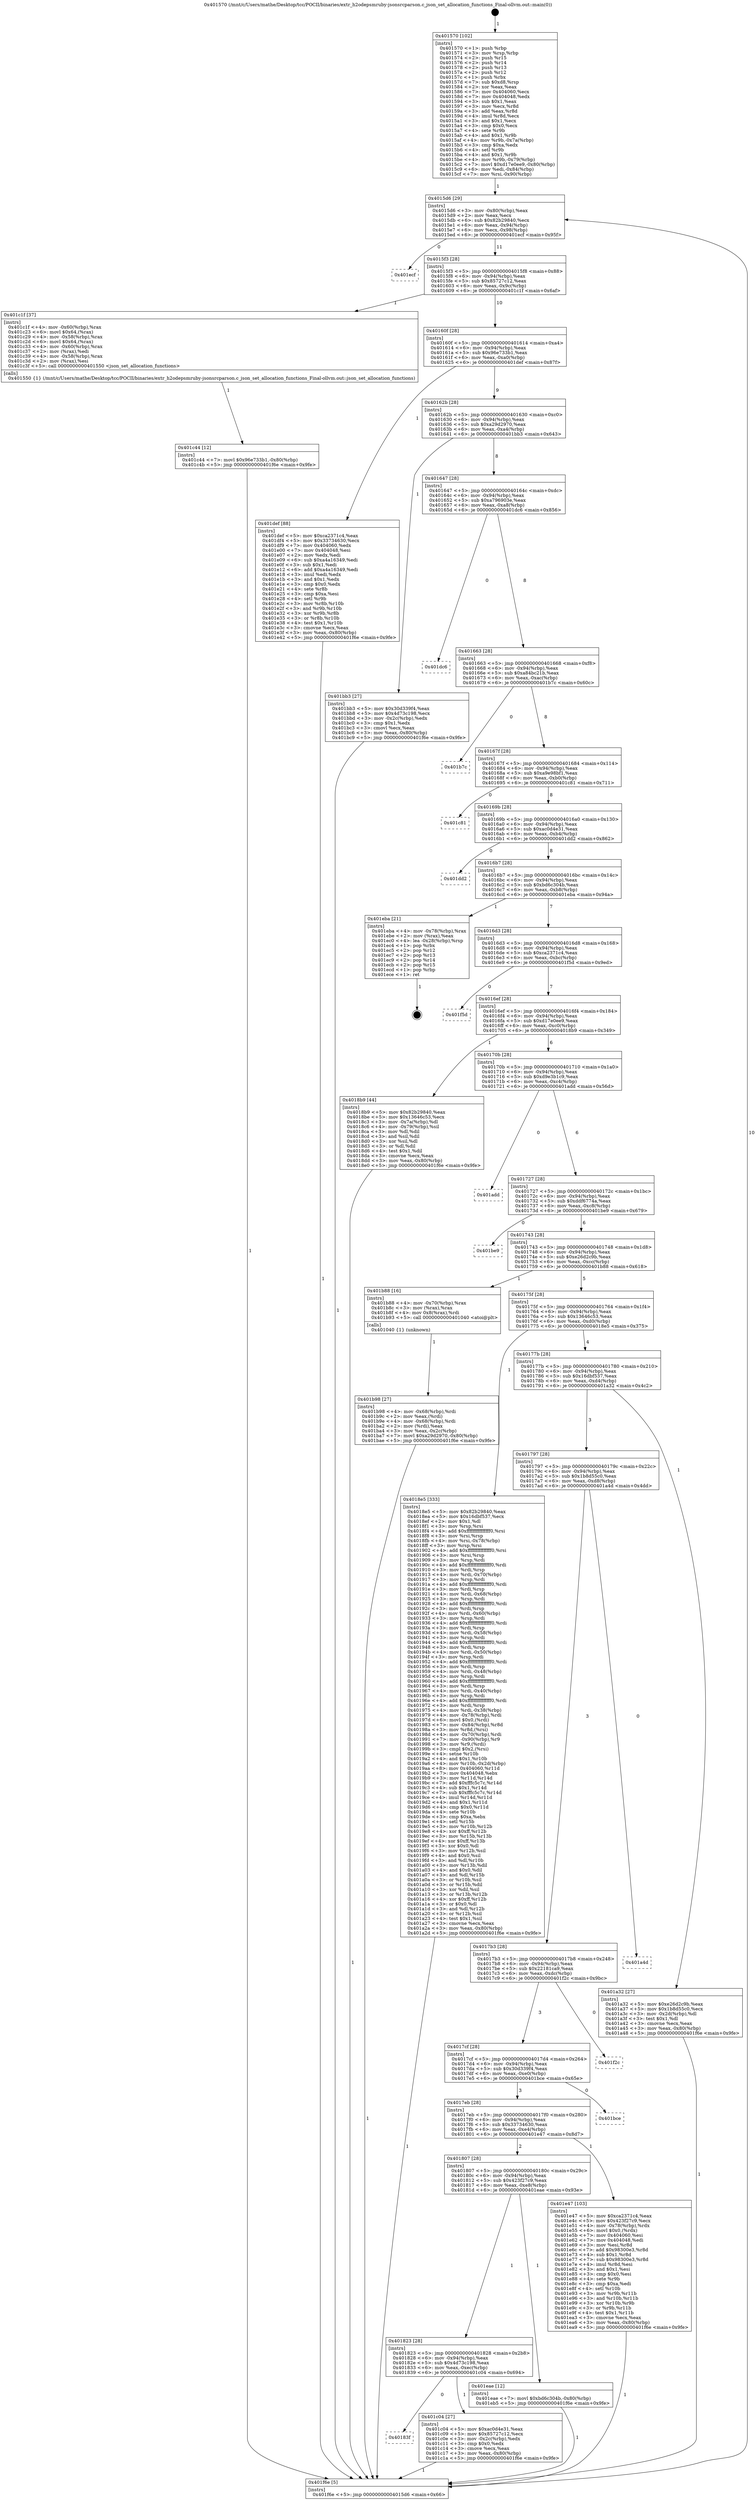 digraph "0x401570" {
  label = "0x401570 (/mnt/c/Users/mathe/Desktop/tcc/POCII/binaries/extr_h2odepsmruby-jsonsrcparson.c_json_set_allocation_functions_Final-ollvm.out::main(0))"
  labelloc = "t"
  node[shape=record]

  Entry [label="",width=0.3,height=0.3,shape=circle,fillcolor=black,style=filled]
  "0x4015d6" [label="{
     0x4015d6 [29]\l
     | [instrs]\l
     &nbsp;&nbsp;0x4015d6 \<+3\>: mov -0x80(%rbp),%eax\l
     &nbsp;&nbsp;0x4015d9 \<+2\>: mov %eax,%ecx\l
     &nbsp;&nbsp;0x4015db \<+6\>: sub $0x82b29840,%ecx\l
     &nbsp;&nbsp;0x4015e1 \<+6\>: mov %eax,-0x94(%rbp)\l
     &nbsp;&nbsp;0x4015e7 \<+6\>: mov %ecx,-0x98(%rbp)\l
     &nbsp;&nbsp;0x4015ed \<+6\>: je 0000000000401ecf \<main+0x95f\>\l
  }"]
  "0x401ecf" [label="{
     0x401ecf\l
  }", style=dashed]
  "0x4015f3" [label="{
     0x4015f3 [28]\l
     | [instrs]\l
     &nbsp;&nbsp;0x4015f3 \<+5\>: jmp 00000000004015f8 \<main+0x88\>\l
     &nbsp;&nbsp;0x4015f8 \<+6\>: mov -0x94(%rbp),%eax\l
     &nbsp;&nbsp;0x4015fe \<+5\>: sub $0x85727c12,%eax\l
     &nbsp;&nbsp;0x401603 \<+6\>: mov %eax,-0x9c(%rbp)\l
     &nbsp;&nbsp;0x401609 \<+6\>: je 0000000000401c1f \<main+0x6af\>\l
  }"]
  Exit [label="",width=0.3,height=0.3,shape=circle,fillcolor=black,style=filled,peripheries=2]
  "0x401c1f" [label="{
     0x401c1f [37]\l
     | [instrs]\l
     &nbsp;&nbsp;0x401c1f \<+4\>: mov -0x60(%rbp),%rax\l
     &nbsp;&nbsp;0x401c23 \<+6\>: movl $0x64,(%rax)\l
     &nbsp;&nbsp;0x401c29 \<+4\>: mov -0x58(%rbp),%rax\l
     &nbsp;&nbsp;0x401c2d \<+6\>: movl $0x64,(%rax)\l
     &nbsp;&nbsp;0x401c33 \<+4\>: mov -0x60(%rbp),%rax\l
     &nbsp;&nbsp;0x401c37 \<+2\>: mov (%rax),%edi\l
     &nbsp;&nbsp;0x401c39 \<+4\>: mov -0x58(%rbp),%rax\l
     &nbsp;&nbsp;0x401c3d \<+2\>: mov (%rax),%esi\l
     &nbsp;&nbsp;0x401c3f \<+5\>: call 0000000000401550 \<json_set_allocation_functions\>\l
     | [calls]\l
     &nbsp;&nbsp;0x401550 \{1\} (/mnt/c/Users/mathe/Desktop/tcc/POCII/binaries/extr_h2odepsmruby-jsonsrcparson.c_json_set_allocation_functions_Final-ollvm.out::json_set_allocation_functions)\l
  }"]
  "0x40160f" [label="{
     0x40160f [28]\l
     | [instrs]\l
     &nbsp;&nbsp;0x40160f \<+5\>: jmp 0000000000401614 \<main+0xa4\>\l
     &nbsp;&nbsp;0x401614 \<+6\>: mov -0x94(%rbp),%eax\l
     &nbsp;&nbsp;0x40161a \<+5\>: sub $0x96e733b1,%eax\l
     &nbsp;&nbsp;0x40161f \<+6\>: mov %eax,-0xa0(%rbp)\l
     &nbsp;&nbsp;0x401625 \<+6\>: je 0000000000401def \<main+0x87f\>\l
  }"]
  "0x401c44" [label="{
     0x401c44 [12]\l
     | [instrs]\l
     &nbsp;&nbsp;0x401c44 \<+7\>: movl $0x96e733b1,-0x80(%rbp)\l
     &nbsp;&nbsp;0x401c4b \<+5\>: jmp 0000000000401f6e \<main+0x9fe\>\l
  }"]
  "0x401def" [label="{
     0x401def [88]\l
     | [instrs]\l
     &nbsp;&nbsp;0x401def \<+5\>: mov $0xca2371c4,%eax\l
     &nbsp;&nbsp;0x401df4 \<+5\>: mov $0x33734630,%ecx\l
     &nbsp;&nbsp;0x401df9 \<+7\>: mov 0x404060,%edx\l
     &nbsp;&nbsp;0x401e00 \<+7\>: mov 0x404048,%esi\l
     &nbsp;&nbsp;0x401e07 \<+2\>: mov %edx,%edi\l
     &nbsp;&nbsp;0x401e09 \<+6\>: sub $0xa4a16349,%edi\l
     &nbsp;&nbsp;0x401e0f \<+3\>: sub $0x1,%edi\l
     &nbsp;&nbsp;0x401e12 \<+6\>: add $0xa4a16349,%edi\l
     &nbsp;&nbsp;0x401e18 \<+3\>: imul %edi,%edx\l
     &nbsp;&nbsp;0x401e1b \<+3\>: and $0x1,%edx\l
     &nbsp;&nbsp;0x401e1e \<+3\>: cmp $0x0,%edx\l
     &nbsp;&nbsp;0x401e21 \<+4\>: sete %r8b\l
     &nbsp;&nbsp;0x401e25 \<+3\>: cmp $0xa,%esi\l
     &nbsp;&nbsp;0x401e28 \<+4\>: setl %r9b\l
     &nbsp;&nbsp;0x401e2c \<+3\>: mov %r8b,%r10b\l
     &nbsp;&nbsp;0x401e2f \<+3\>: and %r9b,%r10b\l
     &nbsp;&nbsp;0x401e32 \<+3\>: xor %r9b,%r8b\l
     &nbsp;&nbsp;0x401e35 \<+3\>: or %r8b,%r10b\l
     &nbsp;&nbsp;0x401e38 \<+4\>: test $0x1,%r10b\l
     &nbsp;&nbsp;0x401e3c \<+3\>: cmovne %ecx,%eax\l
     &nbsp;&nbsp;0x401e3f \<+3\>: mov %eax,-0x80(%rbp)\l
     &nbsp;&nbsp;0x401e42 \<+5\>: jmp 0000000000401f6e \<main+0x9fe\>\l
  }"]
  "0x40162b" [label="{
     0x40162b [28]\l
     | [instrs]\l
     &nbsp;&nbsp;0x40162b \<+5\>: jmp 0000000000401630 \<main+0xc0\>\l
     &nbsp;&nbsp;0x401630 \<+6\>: mov -0x94(%rbp),%eax\l
     &nbsp;&nbsp;0x401636 \<+5\>: sub $0xa29d2970,%eax\l
     &nbsp;&nbsp;0x40163b \<+6\>: mov %eax,-0xa4(%rbp)\l
     &nbsp;&nbsp;0x401641 \<+6\>: je 0000000000401bb3 \<main+0x643\>\l
  }"]
  "0x40183f" [label="{
     0x40183f\l
  }", style=dashed]
  "0x401bb3" [label="{
     0x401bb3 [27]\l
     | [instrs]\l
     &nbsp;&nbsp;0x401bb3 \<+5\>: mov $0x30d339f4,%eax\l
     &nbsp;&nbsp;0x401bb8 \<+5\>: mov $0x4d73c198,%ecx\l
     &nbsp;&nbsp;0x401bbd \<+3\>: mov -0x2c(%rbp),%edx\l
     &nbsp;&nbsp;0x401bc0 \<+3\>: cmp $0x1,%edx\l
     &nbsp;&nbsp;0x401bc3 \<+3\>: cmovl %ecx,%eax\l
     &nbsp;&nbsp;0x401bc6 \<+3\>: mov %eax,-0x80(%rbp)\l
     &nbsp;&nbsp;0x401bc9 \<+5\>: jmp 0000000000401f6e \<main+0x9fe\>\l
  }"]
  "0x401647" [label="{
     0x401647 [28]\l
     | [instrs]\l
     &nbsp;&nbsp;0x401647 \<+5\>: jmp 000000000040164c \<main+0xdc\>\l
     &nbsp;&nbsp;0x40164c \<+6\>: mov -0x94(%rbp),%eax\l
     &nbsp;&nbsp;0x401652 \<+5\>: sub $0xa796903e,%eax\l
     &nbsp;&nbsp;0x401657 \<+6\>: mov %eax,-0xa8(%rbp)\l
     &nbsp;&nbsp;0x40165d \<+6\>: je 0000000000401dc6 \<main+0x856\>\l
  }"]
  "0x401c04" [label="{
     0x401c04 [27]\l
     | [instrs]\l
     &nbsp;&nbsp;0x401c04 \<+5\>: mov $0xac0d4e31,%eax\l
     &nbsp;&nbsp;0x401c09 \<+5\>: mov $0x85727c12,%ecx\l
     &nbsp;&nbsp;0x401c0e \<+3\>: mov -0x2c(%rbp),%edx\l
     &nbsp;&nbsp;0x401c11 \<+3\>: cmp $0x0,%edx\l
     &nbsp;&nbsp;0x401c14 \<+3\>: cmove %ecx,%eax\l
     &nbsp;&nbsp;0x401c17 \<+3\>: mov %eax,-0x80(%rbp)\l
     &nbsp;&nbsp;0x401c1a \<+5\>: jmp 0000000000401f6e \<main+0x9fe\>\l
  }"]
  "0x401dc6" [label="{
     0x401dc6\l
  }", style=dashed]
  "0x401663" [label="{
     0x401663 [28]\l
     | [instrs]\l
     &nbsp;&nbsp;0x401663 \<+5\>: jmp 0000000000401668 \<main+0xf8\>\l
     &nbsp;&nbsp;0x401668 \<+6\>: mov -0x94(%rbp),%eax\l
     &nbsp;&nbsp;0x40166e \<+5\>: sub $0xa84bc21b,%eax\l
     &nbsp;&nbsp;0x401673 \<+6\>: mov %eax,-0xac(%rbp)\l
     &nbsp;&nbsp;0x401679 \<+6\>: je 0000000000401b7c \<main+0x60c\>\l
  }"]
  "0x401823" [label="{
     0x401823 [28]\l
     | [instrs]\l
     &nbsp;&nbsp;0x401823 \<+5\>: jmp 0000000000401828 \<main+0x2b8\>\l
     &nbsp;&nbsp;0x401828 \<+6\>: mov -0x94(%rbp),%eax\l
     &nbsp;&nbsp;0x40182e \<+5\>: sub $0x4d73c198,%eax\l
     &nbsp;&nbsp;0x401833 \<+6\>: mov %eax,-0xec(%rbp)\l
     &nbsp;&nbsp;0x401839 \<+6\>: je 0000000000401c04 \<main+0x694\>\l
  }"]
  "0x401b7c" [label="{
     0x401b7c\l
  }", style=dashed]
  "0x40167f" [label="{
     0x40167f [28]\l
     | [instrs]\l
     &nbsp;&nbsp;0x40167f \<+5\>: jmp 0000000000401684 \<main+0x114\>\l
     &nbsp;&nbsp;0x401684 \<+6\>: mov -0x94(%rbp),%eax\l
     &nbsp;&nbsp;0x40168a \<+5\>: sub $0xa9e98bf1,%eax\l
     &nbsp;&nbsp;0x40168f \<+6\>: mov %eax,-0xb0(%rbp)\l
     &nbsp;&nbsp;0x401695 \<+6\>: je 0000000000401c81 \<main+0x711\>\l
  }"]
  "0x401eae" [label="{
     0x401eae [12]\l
     | [instrs]\l
     &nbsp;&nbsp;0x401eae \<+7\>: movl $0xbd6c304b,-0x80(%rbp)\l
     &nbsp;&nbsp;0x401eb5 \<+5\>: jmp 0000000000401f6e \<main+0x9fe\>\l
  }"]
  "0x401c81" [label="{
     0x401c81\l
  }", style=dashed]
  "0x40169b" [label="{
     0x40169b [28]\l
     | [instrs]\l
     &nbsp;&nbsp;0x40169b \<+5\>: jmp 00000000004016a0 \<main+0x130\>\l
     &nbsp;&nbsp;0x4016a0 \<+6\>: mov -0x94(%rbp),%eax\l
     &nbsp;&nbsp;0x4016a6 \<+5\>: sub $0xac0d4e31,%eax\l
     &nbsp;&nbsp;0x4016ab \<+6\>: mov %eax,-0xb4(%rbp)\l
     &nbsp;&nbsp;0x4016b1 \<+6\>: je 0000000000401dd2 \<main+0x862\>\l
  }"]
  "0x401807" [label="{
     0x401807 [28]\l
     | [instrs]\l
     &nbsp;&nbsp;0x401807 \<+5\>: jmp 000000000040180c \<main+0x29c\>\l
     &nbsp;&nbsp;0x40180c \<+6\>: mov -0x94(%rbp),%eax\l
     &nbsp;&nbsp;0x401812 \<+5\>: sub $0x423f27c9,%eax\l
     &nbsp;&nbsp;0x401817 \<+6\>: mov %eax,-0xe8(%rbp)\l
     &nbsp;&nbsp;0x40181d \<+6\>: je 0000000000401eae \<main+0x93e\>\l
  }"]
  "0x401dd2" [label="{
     0x401dd2\l
  }", style=dashed]
  "0x4016b7" [label="{
     0x4016b7 [28]\l
     | [instrs]\l
     &nbsp;&nbsp;0x4016b7 \<+5\>: jmp 00000000004016bc \<main+0x14c\>\l
     &nbsp;&nbsp;0x4016bc \<+6\>: mov -0x94(%rbp),%eax\l
     &nbsp;&nbsp;0x4016c2 \<+5\>: sub $0xbd6c304b,%eax\l
     &nbsp;&nbsp;0x4016c7 \<+6\>: mov %eax,-0xb8(%rbp)\l
     &nbsp;&nbsp;0x4016cd \<+6\>: je 0000000000401eba \<main+0x94a\>\l
  }"]
  "0x401e47" [label="{
     0x401e47 [103]\l
     | [instrs]\l
     &nbsp;&nbsp;0x401e47 \<+5\>: mov $0xca2371c4,%eax\l
     &nbsp;&nbsp;0x401e4c \<+5\>: mov $0x423f27c9,%ecx\l
     &nbsp;&nbsp;0x401e51 \<+4\>: mov -0x78(%rbp),%rdx\l
     &nbsp;&nbsp;0x401e55 \<+6\>: movl $0x0,(%rdx)\l
     &nbsp;&nbsp;0x401e5b \<+7\>: mov 0x404060,%esi\l
     &nbsp;&nbsp;0x401e62 \<+7\>: mov 0x404048,%edi\l
     &nbsp;&nbsp;0x401e69 \<+3\>: mov %esi,%r8d\l
     &nbsp;&nbsp;0x401e6c \<+7\>: add $0x98300e3,%r8d\l
     &nbsp;&nbsp;0x401e73 \<+4\>: sub $0x1,%r8d\l
     &nbsp;&nbsp;0x401e77 \<+7\>: sub $0x98300e3,%r8d\l
     &nbsp;&nbsp;0x401e7e \<+4\>: imul %r8d,%esi\l
     &nbsp;&nbsp;0x401e82 \<+3\>: and $0x1,%esi\l
     &nbsp;&nbsp;0x401e85 \<+3\>: cmp $0x0,%esi\l
     &nbsp;&nbsp;0x401e88 \<+4\>: sete %r9b\l
     &nbsp;&nbsp;0x401e8c \<+3\>: cmp $0xa,%edi\l
     &nbsp;&nbsp;0x401e8f \<+4\>: setl %r10b\l
     &nbsp;&nbsp;0x401e93 \<+3\>: mov %r9b,%r11b\l
     &nbsp;&nbsp;0x401e96 \<+3\>: and %r10b,%r11b\l
     &nbsp;&nbsp;0x401e99 \<+3\>: xor %r10b,%r9b\l
     &nbsp;&nbsp;0x401e9c \<+3\>: or %r9b,%r11b\l
     &nbsp;&nbsp;0x401e9f \<+4\>: test $0x1,%r11b\l
     &nbsp;&nbsp;0x401ea3 \<+3\>: cmovne %ecx,%eax\l
     &nbsp;&nbsp;0x401ea6 \<+3\>: mov %eax,-0x80(%rbp)\l
     &nbsp;&nbsp;0x401ea9 \<+5\>: jmp 0000000000401f6e \<main+0x9fe\>\l
  }"]
  "0x401eba" [label="{
     0x401eba [21]\l
     | [instrs]\l
     &nbsp;&nbsp;0x401eba \<+4\>: mov -0x78(%rbp),%rax\l
     &nbsp;&nbsp;0x401ebe \<+2\>: mov (%rax),%eax\l
     &nbsp;&nbsp;0x401ec0 \<+4\>: lea -0x28(%rbp),%rsp\l
     &nbsp;&nbsp;0x401ec4 \<+1\>: pop %rbx\l
     &nbsp;&nbsp;0x401ec5 \<+2\>: pop %r12\l
     &nbsp;&nbsp;0x401ec7 \<+2\>: pop %r13\l
     &nbsp;&nbsp;0x401ec9 \<+2\>: pop %r14\l
     &nbsp;&nbsp;0x401ecb \<+2\>: pop %r15\l
     &nbsp;&nbsp;0x401ecd \<+1\>: pop %rbp\l
     &nbsp;&nbsp;0x401ece \<+1\>: ret\l
  }"]
  "0x4016d3" [label="{
     0x4016d3 [28]\l
     | [instrs]\l
     &nbsp;&nbsp;0x4016d3 \<+5\>: jmp 00000000004016d8 \<main+0x168\>\l
     &nbsp;&nbsp;0x4016d8 \<+6\>: mov -0x94(%rbp),%eax\l
     &nbsp;&nbsp;0x4016de \<+5\>: sub $0xca2371c4,%eax\l
     &nbsp;&nbsp;0x4016e3 \<+6\>: mov %eax,-0xbc(%rbp)\l
     &nbsp;&nbsp;0x4016e9 \<+6\>: je 0000000000401f5d \<main+0x9ed\>\l
  }"]
  "0x4017eb" [label="{
     0x4017eb [28]\l
     | [instrs]\l
     &nbsp;&nbsp;0x4017eb \<+5\>: jmp 00000000004017f0 \<main+0x280\>\l
     &nbsp;&nbsp;0x4017f0 \<+6\>: mov -0x94(%rbp),%eax\l
     &nbsp;&nbsp;0x4017f6 \<+5\>: sub $0x33734630,%eax\l
     &nbsp;&nbsp;0x4017fb \<+6\>: mov %eax,-0xe4(%rbp)\l
     &nbsp;&nbsp;0x401801 \<+6\>: je 0000000000401e47 \<main+0x8d7\>\l
  }"]
  "0x401f5d" [label="{
     0x401f5d\l
  }", style=dashed]
  "0x4016ef" [label="{
     0x4016ef [28]\l
     | [instrs]\l
     &nbsp;&nbsp;0x4016ef \<+5\>: jmp 00000000004016f4 \<main+0x184\>\l
     &nbsp;&nbsp;0x4016f4 \<+6\>: mov -0x94(%rbp),%eax\l
     &nbsp;&nbsp;0x4016fa \<+5\>: sub $0xd17e0ee9,%eax\l
     &nbsp;&nbsp;0x4016ff \<+6\>: mov %eax,-0xc0(%rbp)\l
     &nbsp;&nbsp;0x401705 \<+6\>: je 00000000004018b9 \<main+0x349\>\l
  }"]
  "0x401bce" [label="{
     0x401bce\l
  }", style=dashed]
  "0x4018b9" [label="{
     0x4018b9 [44]\l
     | [instrs]\l
     &nbsp;&nbsp;0x4018b9 \<+5\>: mov $0x82b29840,%eax\l
     &nbsp;&nbsp;0x4018be \<+5\>: mov $0x13646c53,%ecx\l
     &nbsp;&nbsp;0x4018c3 \<+3\>: mov -0x7a(%rbp),%dl\l
     &nbsp;&nbsp;0x4018c6 \<+4\>: mov -0x79(%rbp),%sil\l
     &nbsp;&nbsp;0x4018ca \<+3\>: mov %dl,%dil\l
     &nbsp;&nbsp;0x4018cd \<+3\>: and %sil,%dil\l
     &nbsp;&nbsp;0x4018d0 \<+3\>: xor %sil,%dl\l
     &nbsp;&nbsp;0x4018d3 \<+3\>: or %dl,%dil\l
     &nbsp;&nbsp;0x4018d6 \<+4\>: test $0x1,%dil\l
     &nbsp;&nbsp;0x4018da \<+3\>: cmovne %ecx,%eax\l
     &nbsp;&nbsp;0x4018dd \<+3\>: mov %eax,-0x80(%rbp)\l
     &nbsp;&nbsp;0x4018e0 \<+5\>: jmp 0000000000401f6e \<main+0x9fe\>\l
  }"]
  "0x40170b" [label="{
     0x40170b [28]\l
     | [instrs]\l
     &nbsp;&nbsp;0x40170b \<+5\>: jmp 0000000000401710 \<main+0x1a0\>\l
     &nbsp;&nbsp;0x401710 \<+6\>: mov -0x94(%rbp),%eax\l
     &nbsp;&nbsp;0x401716 \<+5\>: sub $0xd9e3b1c9,%eax\l
     &nbsp;&nbsp;0x40171b \<+6\>: mov %eax,-0xc4(%rbp)\l
     &nbsp;&nbsp;0x401721 \<+6\>: je 0000000000401add \<main+0x56d\>\l
  }"]
  "0x401f6e" [label="{
     0x401f6e [5]\l
     | [instrs]\l
     &nbsp;&nbsp;0x401f6e \<+5\>: jmp 00000000004015d6 \<main+0x66\>\l
  }"]
  "0x401570" [label="{
     0x401570 [102]\l
     | [instrs]\l
     &nbsp;&nbsp;0x401570 \<+1\>: push %rbp\l
     &nbsp;&nbsp;0x401571 \<+3\>: mov %rsp,%rbp\l
     &nbsp;&nbsp;0x401574 \<+2\>: push %r15\l
     &nbsp;&nbsp;0x401576 \<+2\>: push %r14\l
     &nbsp;&nbsp;0x401578 \<+2\>: push %r13\l
     &nbsp;&nbsp;0x40157a \<+2\>: push %r12\l
     &nbsp;&nbsp;0x40157c \<+1\>: push %rbx\l
     &nbsp;&nbsp;0x40157d \<+7\>: sub $0xd8,%rsp\l
     &nbsp;&nbsp;0x401584 \<+2\>: xor %eax,%eax\l
     &nbsp;&nbsp;0x401586 \<+7\>: mov 0x404060,%ecx\l
     &nbsp;&nbsp;0x40158d \<+7\>: mov 0x404048,%edx\l
     &nbsp;&nbsp;0x401594 \<+3\>: sub $0x1,%eax\l
     &nbsp;&nbsp;0x401597 \<+3\>: mov %ecx,%r8d\l
     &nbsp;&nbsp;0x40159a \<+3\>: add %eax,%r8d\l
     &nbsp;&nbsp;0x40159d \<+4\>: imul %r8d,%ecx\l
     &nbsp;&nbsp;0x4015a1 \<+3\>: and $0x1,%ecx\l
     &nbsp;&nbsp;0x4015a4 \<+3\>: cmp $0x0,%ecx\l
     &nbsp;&nbsp;0x4015a7 \<+4\>: sete %r9b\l
     &nbsp;&nbsp;0x4015ab \<+4\>: and $0x1,%r9b\l
     &nbsp;&nbsp;0x4015af \<+4\>: mov %r9b,-0x7a(%rbp)\l
     &nbsp;&nbsp;0x4015b3 \<+3\>: cmp $0xa,%edx\l
     &nbsp;&nbsp;0x4015b6 \<+4\>: setl %r9b\l
     &nbsp;&nbsp;0x4015ba \<+4\>: and $0x1,%r9b\l
     &nbsp;&nbsp;0x4015be \<+4\>: mov %r9b,-0x79(%rbp)\l
     &nbsp;&nbsp;0x4015c2 \<+7\>: movl $0xd17e0ee9,-0x80(%rbp)\l
     &nbsp;&nbsp;0x4015c9 \<+6\>: mov %edi,-0x84(%rbp)\l
     &nbsp;&nbsp;0x4015cf \<+7\>: mov %rsi,-0x90(%rbp)\l
  }"]
  "0x4017cf" [label="{
     0x4017cf [28]\l
     | [instrs]\l
     &nbsp;&nbsp;0x4017cf \<+5\>: jmp 00000000004017d4 \<main+0x264\>\l
     &nbsp;&nbsp;0x4017d4 \<+6\>: mov -0x94(%rbp),%eax\l
     &nbsp;&nbsp;0x4017da \<+5\>: sub $0x30d339f4,%eax\l
     &nbsp;&nbsp;0x4017df \<+6\>: mov %eax,-0xe0(%rbp)\l
     &nbsp;&nbsp;0x4017e5 \<+6\>: je 0000000000401bce \<main+0x65e\>\l
  }"]
  "0x401add" [label="{
     0x401add\l
  }", style=dashed]
  "0x401727" [label="{
     0x401727 [28]\l
     | [instrs]\l
     &nbsp;&nbsp;0x401727 \<+5\>: jmp 000000000040172c \<main+0x1bc\>\l
     &nbsp;&nbsp;0x40172c \<+6\>: mov -0x94(%rbp),%eax\l
     &nbsp;&nbsp;0x401732 \<+5\>: sub $0xddf6774a,%eax\l
     &nbsp;&nbsp;0x401737 \<+6\>: mov %eax,-0xc8(%rbp)\l
     &nbsp;&nbsp;0x40173d \<+6\>: je 0000000000401be9 \<main+0x679\>\l
  }"]
  "0x401f2c" [label="{
     0x401f2c\l
  }", style=dashed]
  "0x401be9" [label="{
     0x401be9\l
  }", style=dashed]
  "0x401743" [label="{
     0x401743 [28]\l
     | [instrs]\l
     &nbsp;&nbsp;0x401743 \<+5\>: jmp 0000000000401748 \<main+0x1d8\>\l
     &nbsp;&nbsp;0x401748 \<+6\>: mov -0x94(%rbp),%eax\l
     &nbsp;&nbsp;0x40174e \<+5\>: sub $0xe26d2c9b,%eax\l
     &nbsp;&nbsp;0x401753 \<+6\>: mov %eax,-0xcc(%rbp)\l
     &nbsp;&nbsp;0x401759 \<+6\>: je 0000000000401b88 \<main+0x618\>\l
  }"]
  "0x4017b3" [label="{
     0x4017b3 [28]\l
     | [instrs]\l
     &nbsp;&nbsp;0x4017b3 \<+5\>: jmp 00000000004017b8 \<main+0x248\>\l
     &nbsp;&nbsp;0x4017b8 \<+6\>: mov -0x94(%rbp),%eax\l
     &nbsp;&nbsp;0x4017be \<+5\>: sub $0x22181ca9,%eax\l
     &nbsp;&nbsp;0x4017c3 \<+6\>: mov %eax,-0xdc(%rbp)\l
     &nbsp;&nbsp;0x4017c9 \<+6\>: je 0000000000401f2c \<main+0x9bc\>\l
  }"]
  "0x401b88" [label="{
     0x401b88 [16]\l
     | [instrs]\l
     &nbsp;&nbsp;0x401b88 \<+4\>: mov -0x70(%rbp),%rax\l
     &nbsp;&nbsp;0x401b8c \<+3\>: mov (%rax),%rax\l
     &nbsp;&nbsp;0x401b8f \<+4\>: mov 0x8(%rax),%rdi\l
     &nbsp;&nbsp;0x401b93 \<+5\>: call 0000000000401040 \<atoi@plt\>\l
     | [calls]\l
     &nbsp;&nbsp;0x401040 \{1\} (unknown)\l
  }"]
  "0x40175f" [label="{
     0x40175f [28]\l
     | [instrs]\l
     &nbsp;&nbsp;0x40175f \<+5\>: jmp 0000000000401764 \<main+0x1f4\>\l
     &nbsp;&nbsp;0x401764 \<+6\>: mov -0x94(%rbp),%eax\l
     &nbsp;&nbsp;0x40176a \<+5\>: sub $0x13646c53,%eax\l
     &nbsp;&nbsp;0x40176f \<+6\>: mov %eax,-0xd0(%rbp)\l
     &nbsp;&nbsp;0x401775 \<+6\>: je 00000000004018e5 \<main+0x375\>\l
  }"]
  "0x401a4d" [label="{
     0x401a4d\l
  }", style=dashed]
  "0x4018e5" [label="{
     0x4018e5 [333]\l
     | [instrs]\l
     &nbsp;&nbsp;0x4018e5 \<+5\>: mov $0x82b29840,%eax\l
     &nbsp;&nbsp;0x4018ea \<+5\>: mov $0x16dbf537,%ecx\l
     &nbsp;&nbsp;0x4018ef \<+2\>: mov $0x1,%dl\l
     &nbsp;&nbsp;0x4018f1 \<+3\>: mov %rsp,%rsi\l
     &nbsp;&nbsp;0x4018f4 \<+4\>: add $0xfffffffffffffff0,%rsi\l
     &nbsp;&nbsp;0x4018f8 \<+3\>: mov %rsi,%rsp\l
     &nbsp;&nbsp;0x4018fb \<+4\>: mov %rsi,-0x78(%rbp)\l
     &nbsp;&nbsp;0x4018ff \<+3\>: mov %rsp,%rsi\l
     &nbsp;&nbsp;0x401902 \<+4\>: add $0xfffffffffffffff0,%rsi\l
     &nbsp;&nbsp;0x401906 \<+3\>: mov %rsi,%rsp\l
     &nbsp;&nbsp;0x401909 \<+3\>: mov %rsp,%rdi\l
     &nbsp;&nbsp;0x40190c \<+4\>: add $0xfffffffffffffff0,%rdi\l
     &nbsp;&nbsp;0x401910 \<+3\>: mov %rdi,%rsp\l
     &nbsp;&nbsp;0x401913 \<+4\>: mov %rdi,-0x70(%rbp)\l
     &nbsp;&nbsp;0x401917 \<+3\>: mov %rsp,%rdi\l
     &nbsp;&nbsp;0x40191a \<+4\>: add $0xfffffffffffffff0,%rdi\l
     &nbsp;&nbsp;0x40191e \<+3\>: mov %rdi,%rsp\l
     &nbsp;&nbsp;0x401921 \<+4\>: mov %rdi,-0x68(%rbp)\l
     &nbsp;&nbsp;0x401925 \<+3\>: mov %rsp,%rdi\l
     &nbsp;&nbsp;0x401928 \<+4\>: add $0xfffffffffffffff0,%rdi\l
     &nbsp;&nbsp;0x40192c \<+3\>: mov %rdi,%rsp\l
     &nbsp;&nbsp;0x40192f \<+4\>: mov %rdi,-0x60(%rbp)\l
     &nbsp;&nbsp;0x401933 \<+3\>: mov %rsp,%rdi\l
     &nbsp;&nbsp;0x401936 \<+4\>: add $0xfffffffffffffff0,%rdi\l
     &nbsp;&nbsp;0x40193a \<+3\>: mov %rdi,%rsp\l
     &nbsp;&nbsp;0x40193d \<+4\>: mov %rdi,-0x58(%rbp)\l
     &nbsp;&nbsp;0x401941 \<+3\>: mov %rsp,%rdi\l
     &nbsp;&nbsp;0x401944 \<+4\>: add $0xfffffffffffffff0,%rdi\l
     &nbsp;&nbsp;0x401948 \<+3\>: mov %rdi,%rsp\l
     &nbsp;&nbsp;0x40194b \<+4\>: mov %rdi,-0x50(%rbp)\l
     &nbsp;&nbsp;0x40194f \<+3\>: mov %rsp,%rdi\l
     &nbsp;&nbsp;0x401952 \<+4\>: add $0xfffffffffffffff0,%rdi\l
     &nbsp;&nbsp;0x401956 \<+3\>: mov %rdi,%rsp\l
     &nbsp;&nbsp;0x401959 \<+4\>: mov %rdi,-0x48(%rbp)\l
     &nbsp;&nbsp;0x40195d \<+3\>: mov %rsp,%rdi\l
     &nbsp;&nbsp;0x401960 \<+4\>: add $0xfffffffffffffff0,%rdi\l
     &nbsp;&nbsp;0x401964 \<+3\>: mov %rdi,%rsp\l
     &nbsp;&nbsp;0x401967 \<+4\>: mov %rdi,-0x40(%rbp)\l
     &nbsp;&nbsp;0x40196b \<+3\>: mov %rsp,%rdi\l
     &nbsp;&nbsp;0x40196e \<+4\>: add $0xfffffffffffffff0,%rdi\l
     &nbsp;&nbsp;0x401972 \<+3\>: mov %rdi,%rsp\l
     &nbsp;&nbsp;0x401975 \<+4\>: mov %rdi,-0x38(%rbp)\l
     &nbsp;&nbsp;0x401979 \<+4\>: mov -0x78(%rbp),%rdi\l
     &nbsp;&nbsp;0x40197d \<+6\>: movl $0x0,(%rdi)\l
     &nbsp;&nbsp;0x401983 \<+7\>: mov -0x84(%rbp),%r8d\l
     &nbsp;&nbsp;0x40198a \<+3\>: mov %r8d,(%rsi)\l
     &nbsp;&nbsp;0x40198d \<+4\>: mov -0x70(%rbp),%rdi\l
     &nbsp;&nbsp;0x401991 \<+7\>: mov -0x90(%rbp),%r9\l
     &nbsp;&nbsp;0x401998 \<+3\>: mov %r9,(%rdi)\l
     &nbsp;&nbsp;0x40199b \<+3\>: cmpl $0x2,(%rsi)\l
     &nbsp;&nbsp;0x40199e \<+4\>: setne %r10b\l
     &nbsp;&nbsp;0x4019a2 \<+4\>: and $0x1,%r10b\l
     &nbsp;&nbsp;0x4019a6 \<+4\>: mov %r10b,-0x2d(%rbp)\l
     &nbsp;&nbsp;0x4019aa \<+8\>: mov 0x404060,%r11d\l
     &nbsp;&nbsp;0x4019b2 \<+7\>: mov 0x404048,%ebx\l
     &nbsp;&nbsp;0x4019b9 \<+3\>: mov %r11d,%r14d\l
     &nbsp;&nbsp;0x4019bc \<+7\>: add $0xfffc5c7c,%r14d\l
     &nbsp;&nbsp;0x4019c3 \<+4\>: sub $0x1,%r14d\l
     &nbsp;&nbsp;0x4019c7 \<+7\>: sub $0xfffc5c7c,%r14d\l
     &nbsp;&nbsp;0x4019ce \<+4\>: imul %r14d,%r11d\l
     &nbsp;&nbsp;0x4019d2 \<+4\>: and $0x1,%r11d\l
     &nbsp;&nbsp;0x4019d6 \<+4\>: cmp $0x0,%r11d\l
     &nbsp;&nbsp;0x4019da \<+4\>: sete %r10b\l
     &nbsp;&nbsp;0x4019de \<+3\>: cmp $0xa,%ebx\l
     &nbsp;&nbsp;0x4019e1 \<+4\>: setl %r15b\l
     &nbsp;&nbsp;0x4019e5 \<+3\>: mov %r10b,%r12b\l
     &nbsp;&nbsp;0x4019e8 \<+4\>: xor $0xff,%r12b\l
     &nbsp;&nbsp;0x4019ec \<+3\>: mov %r15b,%r13b\l
     &nbsp;&nbsp;0x4019ef \<+4\>: xor $0xff,%r13b\l
     &nbsp;&nbsp;0x4019f3 \<+3\>: xor $0x0,%dl\l
     &nbsp;&nbsp;0x4019f6 \<+3\>: mov %r12b,%sil\l
     &nbsp;&nbsp;0x4019f9 \<+4\>: and $0x0,%sil\l
     &nbsp;&nbsp;0x4019fd \<+3\>: and %dl,%r10b\l
     &nbsp;&nbsp;0x401a00 \<+3\>: mov %r13b,%dil\l
     &nbsp;&nbsp;0x401a03 \<+4\>: and $0x0,%dil\l
     &nbsp;&nbsp;0x401a07 \<+3\>: and %dl,%r15b\l
     &nbsp;&nbsp;0x401a0a \<+3\>: or %r10b,%sil\l
     &nbsp;&nbsp;0x401a0d \<+3\>: or %r15b,%dil\l
     &nbsp;&nbsp;0x401a10 \<+3\>: xor %dil,%sil\l
     &nbsp;&nbsp;0x401a13 \<+3\>: or %r13b,%r12b\l
     &nbsp;&nbsp;0x401a16 \<+4\>: xor $0xff,%r12b\l
     &nbsp;&nbsp;0x401a1a \<+3\>: or $0x0,%dl\l
     &nbsp;&nbsp;0x401a1d \<+3\>: and %dl,%r12b\l
     &nbsp;&nbsp;0x401a20 \<+3\>: or %r12b,%sil\l
     &nbsp;&nbsp;0x401a23 \<+4\>: test $0x1,%sil\l
     &nbsp;&nbsp;0x401a27 \<+3\>: cmovne %ecx,%eax\l
     &nbsp;&nbsp;0x401a2a \<+3\>: mov %eax,-0x80(%rbp)\l
     &nbsp;&nbsp;0x401a2d \<+5\>: jmp 0000000000401f6e \<main+0x9fe\>\l
  }"]
  "0x40177b" [label="{
     0x40177b [28]\l
     | [instrs]\l
     &nbsp;&nbsp;0x40177b \<+5\>: jmp 0000000000401780 \<main+0x210\>\l
     &nbsp;&nbsp;0x401780 \<+6\>: mov -0x94(%rbp),%eax\l
     &nbsp;&nbsp;0x401786 \<+5\>: sub $0x16dbf537,%eax\l
     &nbsp;&nbsp;0x40178b \<+6\>: mov %eax,-0xd4(%rbp)\l
     &nbsp;&nbsp;0x401791 \<+6\>: je 0000000000401a32 \<main+0x4c2\>\l
  }"]
  "0x401b98" [label="{
     0x401b98 [27]\l
     | [instrs]\l
     &nbsp;&nbsp;0x401b98 \<+4\>: mov -0x68(%rbp),%rdi\l
     &nbsp;&nbsp;0x401b9c \<+2\>: mov %eax,(%rdi)\l
     &nbsp;&nbsp;0x401b9e \<+4\>: mov -0x68(%rbp),%rdi\l
     &nbsp;&nbsp;0x401ba2 \<+2\>: mov (%rdi),%eax\l
     &nbsp;&nbsp;0x401ba4 \<+3\>: mov %eax,-0x2c(%rbp)\l
     &nbsp;&nbsp;0x401ba7 \<+7\>: movl $0xa29d2970,-0x80(%rbp)\l
     &nbsp;&nbsp;0x401bae \<+5\>: jmp 0000000000401f6e \<main+0x9fe\>\l
  }"]
  "0x401797" [label="{
     0x401797 [28]\l
     | [instrs]\l
     &nbsp;&nbsp;0x401797 \<+5\>: jmp 000000000040179c \<main+0x22c\>\l
     &nbsp;&nbsp;0x40179c \<+6\>: mov -0x94(%rbp),%eax\l
     &nbsp;&nbsp;0x4017a2 \<+5\>: sub $0x1b8d55c0,%eax\l
     &nbsp;&nbsp;0x4017a7 \<+6\>: mov %eax,-0xd8(%rbp)\l
     &nbsp;&nbsp;0x4017ad \<+6\>: je 0000000000401a4d \<main+0x4dd\>\l
  }"]
  "0x401a32" [label="{
     0x401a32 [27]\l
     | [instrs]\l
     &nbsp;&nbsp;0x401a32 \<+5\>: mov $0xe26d2c9b,%eax\l
     &nbsp;&nbsp;0x401a37 \<+5\>: mov $0x1b8d55c0,%ecx\l
     &nbsp;&nbsp;0x401a3c \<+3\>: mov -0x2d(%rbp),%dl\l
     &nbsp;&nbsp;0x401a3f \<+3\>: test $0x1,%dl\l
     &nbsp;&nbsp;0x401a42 \<+3\>: cmovne %ecx,%eax\l
     &nbsp;&nbsp;0x401a45 \<+3\>: mov %eax,-0x80(%rbp)\l
     &nbsp;&nbsp;0x401a48 \<+5\>: jmp 0000000000401f6e \<main+0x9fe\>\l
  }"]
  Entry -> "0x401570" [label=" 1"]
  "0x4015d6" -> "0x401ecf" [label=" 0"]
  "0x4015d6" -> "0x4015f3" [label=" 11"]
  "0x401eba" -> Exit [label=" 1"]
  "0x4015f3" -> "0x401c1f" [label=" 1"]
  "0x4015f3" -> "0x40160f" [label=" 10"]
  "0x401eae" -> "0x401f6e" [label=" 1"]
  "0x40160f" -> "0x401def" [label=" 1"]
  "0x40160f" -> "0x40162b" [label=" 9"]
  "0x401e47" -> "0x401f6e" [label=" 1"]
  "0x40162b" -> "0x401bb3" [label=" 1"]
  "0x40162b" -> "0x401647" [label=" 8"]
  "0x401def" -> "0x401f6e" [label=" 1"]
  "0x401647" -> "0x401dc6" [label=" 0"]
  "0x401647" -> "0x401663" [label=" 8"]
  "0x401c44" -> "0x401f6e" [label=" 1"]
  "0x401663" -> "0x401b7c" [label=" 0"]
  "0x401663" -> "0x40167f" [label=" 8"]
  "0x401c04" -> "0x401f6e" [label=" 1"]
  "0x40167f" -> "0x401c81" [label=" 0"]
  "0x40167f" -> "0x40169b" [label=" 8"]
  "0x401823" -> "0x40183f" [label=" 0"]
  "0x40169b" -> "0x401dd2" [label=" 0"]
  "0x40169b" -> "0x4016b7" [label=" 8"]
  "0x401c1f" -> "0x401c44" [label=" 1"]
  "0x4016b7" -> "0x401eba" [label=" 1"]
  "0x4016b7" -> "0x4016d3" [label=" 7"]
  "0x401807" -> "0x401823" [label=" 1"]
  "0x4016d3" -> "0x401f5d" [label=" 0"]
  "0x4016d3" -> "0x4016ef" [label=" 7"]
  "0x401823" -> "0x401c04" [label=" 1"]
  "0x4016ef" -> "0x4018b9" [label=" 1"]
  "0x4016ef" -> "0x40170b" [label=" 6"]
  "0x4018b9" -> "0x401f6e" [label=" 1"]
  "0x401570" -> "0x4015d6" [label=" 1"]
  "0x401f6e" -> "0x4015d6" [label=" 10"]
  "0x4017eb" -> "0x401807" [label=" 2"]
  "0x40170b" -> "0x401add" [label=" 0"]
  "0x40170b" -> "0x401727" [label=" 6"]
  "0x401807" -> "0x401eae" [label=" 1"]
  "0x401727" -> "0x401be9" [label=" 0"]
  "0x401727" -> "0x401743" [label=" 6"]
  "0x4017cf" -> "0x4017eb" [label=" 3"]
  "0x401743" -> "0x401b88" [label=" 1"]
  "0x401743" -> "0x40175f" [label=" 5"]
  "0x4017eb" -> "0x401e47" [label=" 1"]
  "0x40175f" -> "0x4018e5" [label=" 1"]
  "0x40175f" -> "0x40177b" [label=" 4"]
  "0x4017b3" -> "0x4017cf" [label=" 3"]
  "0x4018e5" -> "0x401f6e" [label=" 1"]
  "0x4017cf" -> "0x401bce" [label=" 0"]
  "0x40177b" -> "0x401a32" [label=" 1"]
  "0x40177b" -> "0x401797" [label=" 3"]
  "0x401a32" -> "0x401f6e" [label=" 1"]
  "0x401b88" -> "0x401b98" [label=" 1"]
  "0x401b98" -> "0x401f6e" [label=" 1"]
  "0x401bb3" -> "0x401f6e" [label=" 1"]
  "0x4017b3" -> "0x401f2c" [label=" 0"]
  "0x401797" -> "0x401a4d" [label=" 0"]
  "0x401797" -> "0x4017b3" [label=" 3"]
}
